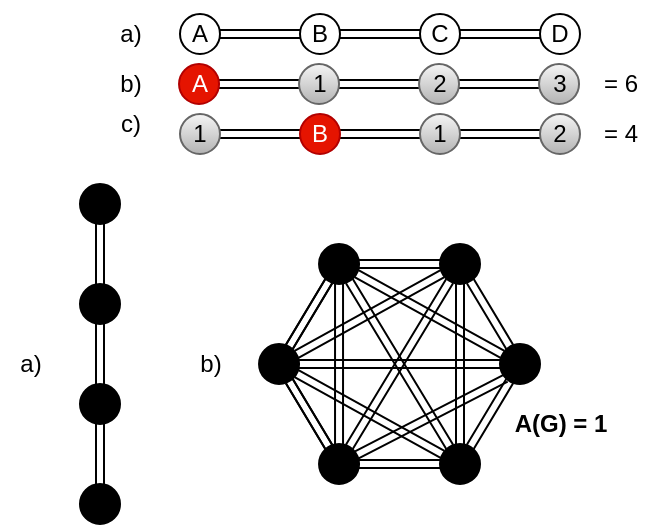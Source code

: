 <mxfile version="20.8.19" type="github">
  <diagram name="Page-1" id="TAeaiuhTWqlV9IPCzE4C">
    <mxGraphModel dx="480" dy="259" grid="1" gridSize="10" guides="1" tooltips="1" connect="1" arrows="1" fold="1" page="1" pageScale="1" pageWidth="850" pageHeight="1100" math="0" shadow="0">
      <root>
        <mxCell id="0" />
        <mxCell id="1" parent="0" />
        <mxCell id="UY2Xjmz5-VrgANn3XOtW-25" value="" style="shape=link;html=1;rounded=0;startArrow=none;" edge="1" parent="1" source="UY2Xjmz5-VrgANn3XOtW-31">
          <mxGeometry width="100" relative="1" as="geometry">
            <mxPoint x="330" y="204.76" as="sourcePoint" />
            <mxPoint x="520" y="204.76" as="targetPoint" />
          </mxGeometry>
        </mxCell>
        <mxCell id="UY2Xjmz5-VrgANn3XOtW-26" value="a)" style="text;html=1;align=center;verticalAlign=middle;resizable=0;points=[];autosize=1;strokeColor=none;fillColor=none;" vertex="1" parent="1">
          <mxGeometry x="280" y="190" width="30" height="30" as="geometry" />
        </mxCell>
        <mxCell id="UY2Xjmz5-VrgANn3XOtW-34" style="edgeStyle=orthogonalEdgeStyle;shape=link;rounded=0;orthogonalLoop=1;jettySize=auto;html=1;exitX=1;exitY=0.5;exitDx=0;exitDy=0;entryX=0;entryY=0.5;entryDx=0;entryDy=0;" edge="1" parent="1" source="UY2Xjmz5-VrgANn3XOtW-27" target="UY2Xjmz5-VrgANn3XOtW-28">
          <mxGeometry relative="1" as="geometry" />
        </mxCell>
        <mxCell id="UY2Xjmz5-VrgANn3XOtW-27" value="A" style="ellipse;whiteSpace=wrap;html=1;aspect=fixed;" vertex="1" parent="1">
          <mxGeometry x="320" y="195" width="20" height="20" as="geometry" />
        </mxCell>
        <mxCell id="UY2Xjmz5-VrgANn3XOtW-35" style="edgeStyle=orthogonalEdgeStyle;shape=link;rounded=0;orthogonalLoop=1;jettySize=auto;html=1;exitX=1;exitY=0.5;exitDx=0;exitDy=0;entryX=0;entryY=0.5;entryDx=0;entryDy=0;" edge="1" parent="1" source="UY2Xjmz5-VrgANn3XOtW-28" target="UY2Xjmz5-VrgANn3XOtW-30">
          <mxGeometry relative="1" as="geometry" />
        </mxCell>
        <mxCell id="UY2Xjmz5-VrgANn3XOtW-28" value="B" style="ellipse;whiteSpace=wrap;html=1;aspect=fixed;" vertex="1" parent="1">
          <mxGeometry x="380" y="195" width="20" height="20" as="geometry" />
        </mxCell>
        <mxCell id="UY2Xjmz5-VrgANn3XOtW-36" style="edgeStyle=orthogonalEdgeStyle;shape=link;rounded=0;orthogonalLoop=1;jettySize=auto;html=1;exitX=1;exitY=0.5;exitDx=0;exitDy=0;entryX=0;entryY=0.5;entryDx=0;entryDy=0;" edge="1" parent="1" source="UY2Xjmz5-VrgANn3XOtW-30" target="UY2Xjmz5-VrgANn3XOtW-31">
          <mxGeometry relative="1" as="geometry" />
        </mxCell>
        <mxCell id="UY2Xjmz5-VrgANn3XOtW-30" value="C" style="ellipse;whiteSpace=wrap;html=1;aspect=fixed;" vertex="1" parent="1">
          <mxGeometry x="440" y="195" width="20" height="20" as="geometry" />
        </mxCell>
        <mxCell id="UY2Xjmz5-VrgANn3XOtW-31" value="D" style="ellipse;whiteSpace=wrap;html=1;aspect=fixed;" vertex="1" parent="1">
          <mxGeometry x="500" y="195" width="20" height="20" as="geometry" />
        </mxCell>
        <mxCell id="UY2Xjmz5-VrgANn3XOtW-37" value="" style="shape=link;html=1;rounded=0;startArrow=none;" edge="1" parent="1" source="UY2Xjmz5-VrgANn3XOtW-45">
          <mxGeometry width="100" relative="1" as="geometry">
            <mxPoint x="329.52" y="229.76" as="sourcePoint" />
            <mxPoint x="519.52" y="229.76" as="targetPoint" />
          </mxGeometry>
        </mxCell>
        <mxCell id="UY2Xjmz5-VrgANn3XOtW-38" value="b)" style="text;html=1;align=center;verticalAlign=middle;resizable=0;points=[];autosize=1;strokeColor=none;fillColor=none;" vertex="1" parent="1">
          <mxGeometry x="279.52" y="215" width="30" height="30" as="geometry" />
        </mxCell>
        <mxCell id="UY2Xjmz5-VrgANn3XOtW-39" style="edgeStyle=orthogonalEdgeStyle;shape=link;rounded=0;orthogonalLoop=1;jettySize=auto;html=1;exitX=1;exitY=0.5;exitDx=0;exitDy=0;entryX=0;entryY=0.5;entryDx=0;entryDy=0;" edge="1" parent="1" source="UY2Xjmz5-VrgANn3XOtW-40" target="UY2Xjmz5-VrgANn3XOtW-42">
          <mxGeometry relative="1" as="geometry" />
        </mxCell>
        <mxCell id="UY2Xjmz5-VrgANn3XOtW-40" value="A" style="ellipse;whiteSpace=wrap;html=1;aspect=fixed;fillColor=#e51400;fontColor=#ffffff;strokeColor=#B20000;" vertex="1" parent="1">
          <mxGeometry x="319.52" y="220" width="20" height="20" as="geometry" />
        </mxCell>
        <mxCell id="UY2Xjmz5-VrgANn3XOtW-41" style="edgeStyle=orthogonalEdgeStyle;shape=link;rounded=0;orthogonalLoop=1;jettySize=auto;html=1;exitX=1;exitY=0.5;exitDx=0;exitDy=0;entryX=0;entryY=0.5;entryDx=0;entryDy=0;" edge="1" parent="1" source="UY2Xjmz5-VrgANn3XOtW-42" target="UY2Xjmz5-VrgANn3XOtW-44">
          <mxGeometry relative="1" as="geometry" />
        </mxCell>
        <mxCell id="UY2Xjmz5-VrgANn3XOtW-42" value="1" style="ellipse;whiteSpace=wrap;html=1;aspect=fixed;fillColor=#f5f5f5;gradientColor=#b3b3b3;strokeColor=#666666;" vertex="1" parent="1">
          <mxGeometry x="379.52" y="220" width="20" height="20" as="geometry" />
        </mxCell>
        <mxCell id="UY2Xjmz5-VrgANn3XOtW-43" style="edgeStyle=orthogonalEdgeStyle;shape=link;rounded=0;orthogonalLoop=1;jettySize=auto;html=1;exitX=1;exitY=0.5;exitDx=0;exitDy=0;entryX=0;entryY=0.5;entryDx=0;entryDy=0;" edge="1" parent="1" source="UY2Xjmz5-VrgANn3XOtW-44" target="UY2Xjmz5-VrgANn3XOtW-45">
          <mxGeometry relative="1" as="geometry" />
        </mxCell>
        <mxCell id="UY2Xjmz5-VrgANn3XOtW-44" value="2" style="ellipse;whiteSpace=wrap;html=1;aspect=fixed;fillColor=#f5f5f5;gradientColor=#b3b3b3;strokeColor=#666666;" vertex="1" parent="1">
          <mxGeometry x="439.52" y="220" width="20" height="20" as="geometry" />
        </mxCell>
        <mxCell id="UY2Xjmz5-VrgANn3XOtW-45" value="3" style="ellipse;whiteSpace=wrap;html=1;aspect=fixed;fillColor=#f5f5f5;gradientColor=#b3b3b3;strokeColor=#666666;" vertex="1" parent="1">
          <mxGeometry x="499.52" y="220" width="20" height="20" as="geometry" />
        </mxCell>
        <mxCell id="UY2Xjmz5-VrgANn3XOtW-46" value="= 6" style="text;html=1;align=center;verticalAlign=middle;resizable=0;points=[];autosize=1;strokeColor=none;fillColor=none;" vertex="1" parent="1">
          <mxGeometry x="519.52" y="215" width="40" height="30" as="geometry" />
        </mxCell>
        <mxCell id="UY2Xjmz5-VrgANn3XOtW-49" value="" style="shape=link;html=1;rounded=0;startArrow=none;" edge="1" parent="1" source="UY2Xjmz5-VrgANn3XOtW-56">
          <mxGeometry width="100" relative="1" as="geometry">
            <mxPoint x="330" y="254.76" as="sourcePoint" />
            <mxPoint x="520" y="254.76" as="targetPoint" />
          </mxGeometry>
        </mxCell>
        <mxCell id="UY2Xjmz5-VrgANn3XOtW-50" style="edgeStyle=orthogonalEdgeStyle;shape=link;rounded=0;orthogonalLoop=1;jettySize=auto;html=1;exitX=1;exitY=0.5;exitDx=0;exitDy=0;entryX=0;entryY=0.5;entryDx=0;entryDy=0;" edge="1" parent="1" source="UY2Xjmz5-VrgANn3XOtW-51" target="UY2Xjmz5-VrgANn3XOtW-53">
          <mxGeometry relative="1" as="geometry" />
        </mxCell>
        <mxCell id="UY2Xjmz5-VrgANn3XOtW-51" value="1" style="ellipse;whiteSpace=wrap;html=1;aspect=fixed;fillColor=#f5f5f5;strokeColor=#666666;gradientColor=#b3b3b3;" vertex="1" parent="1">
          <mxGeometry x="320" y="245" width="20" height="20" as="geometry" />
        </mxCell>
        <mxCell id="UY2Xjmz5-VrgANn3XOtW-52" style="edgeStyle=orthogonalEdgeStyle;shape=link;rounded=0;orthogonalLoop=1;jettySize=auto;html=1;exitX=1;exitY=0.5;exitDx=0;exitDy=0;entryX=0;entryY=0.5;entryDx=0;entryDy=0;" edge="1" parent="1" source="UY2Xjmz5-VrgANn3XOtW-53" target="UY2Xjmz5-VrgANn3XOtW-55">
          <mxGeometry relative="1" as="geometry" />
        </mxCell>
        <mxCell id="UY2Xjmz5-VrgANn3XOtW-53" value="B" style="ellipse;whiteSpace=wrap;html=1;aspect=fixed;fillColor=#e51400;strokeColor=#B20000;fontColor=#ffffff;" vertex="1" parent="1">
          <mxGeometry x="380" y="245" width="20" height="20" as="geometry" />
        </mxCell>
        <mxCell id="UY2Xjmz5-VrgANn3XOtW-54" style="edgeStyle=orthogonalEdgeStyle;shape=link;rounded=0;orthogonalLoop=1;jettySize=auto;html=1;exitX=1;exitY=0.5;exitDx=0;exitDy=0;entryX=0;entryY=0.5;entryDx=0;entryDy=0;" edge="1" parent="1" source="UY2Xjmz5-VrgANn3XOtW-55" target="UY2Xjmz5-VrgANn3XOtW-56">
          <mxGeometry relative="1" as="geometry" />
        </mxCell>
        <mxCell id="UY2Xjmz5-VrgANn3XOtW-55" value="1" style="ellipse;whiteSpace=wrap;html=1;aspect=fixed;fillColor=#f5f5f5;gradientColor=#b3b3b3;strokeColor=#666666;" vertex="1" parent="1">
          <mxGeometry x="440" y="245" width="20" height="20" as="geometry" />
        </mxCell>
        <mxCell id="UY2Xjmz5-VrgANn3XOtW-56" value="2" style="ellipse;whiteSpace=wrap;html=1;aspect=fixed;fillColor=#f5f5f5;gradientColor=#b3b3b3;strokeColor=#666666;" vertex="1" parent="1">
          <mxGeometry x="500" y="245" width="20" height="20" as="geometry" />
        </mxCell>
        <mxCell id="UY2Xjmz5-VrgANn3XOtW-57" value="= 4" style="text;html=1;align=center;verticalAlign=middle;resizable=0;points=[];autosize=1;strokeColor=none;fillColor=none;" vertex="1" parent="1">
          <mxGeometry x="520" y="240" width="40" height="30" as="geometry" />
        </mxCell>
        <mxCell id="UY2Xjmz5-VrgANn3XOtW-58" value="c)" style="text;html=1;align=center;verticalAlign=middle;resizable=0;points=[];autosize=1;strokeColor=none;fillColor=none;" vertex="1" parent="1">
          <mxGeometry x="280" y="235" width="30" height="30" as="geometry" />
        </mxCell>
        <mxCell id="UY2Xjmz5-VrgANn3XOtW-73" style="edgeStyle=orthogonalEdgeStyle;shape=link;rounded=0;orthogonalLoop=1;jettySize=auto;html=1;exitX=0.5;exitY=1;exitDx=0;exitDy=0;entryX=0.5;entryY=0;entryDx=0;entryDy=0;fillColor=#e1d5e7;strokeColor=default;labelBackgroundColor=#121212;" edge="1" parent="1" source="UY2Xjmz5-VrgANn3XOtW-66" target="UY2Xjmz5-VrgANn3XOtW-68">
          <mxGeometry relative="1" as="geometry" />
        </mxCell>
        <mxCell id="UY2Xjmz5-VrgANn3XOtW-66" value="A" style="ellipse;whiteSpace=wrap;html=1;aspect=fixed;fillColor=#000000;strokeColor=default;labelBackgroundColor=#000000;" vertex="1" parent="1">
          <mxGeometry x="270" y="280" width="20" height="20" as="geometry" />
        </mxCell>
        <mxCell id="UY2Xjmz5-VrgANn3XOtW-74" style="edgeStyle=orthogonalEdgeStyle;shape=link;rounded=0;orthogonalLoop=1;jettySize=auto;html=1;exitX=0.5;exitY=1;exitDx=0;exitDy=0;entryX=0.5;entryY=0;entryDx=0;entryDy=0;fillColor=#e1d5e7;strokeColor=default;labelBackgroundColor=#121212;" edge="1" parent="1" source="UY2Xjmz5-VrgANn3XOtW-68" target="UY2Xjmz5-VrgANn3XOtW-70">
          <mxGeometry relative="1" as="geometry" />
        </mxCell>
        <mxCell id="UY2Xjmz5-VrgANn3XOtW-68" value="B" style="ellipse;whiteSpace=wrap;html=1;aspect=fixed;fillColor=#000000;strokeColor=default;labelBackgroundColor=#000000;" vertex="1" parent="1">
          <mxGeometry x="270" y="330" width="20" height="20" as="geometry" />
        </mxCell>
        <mxCell id="UY2Xjmz5-VrgANn3XOtW-72" style="edgeStyle=orthogonalEdgeStyle;shape=link;rounded=0;orthogonalLoop=1;jettySize=auto;html=1;exitX=0.5;exitY=1;exitDx=0;exitDy=0;entryX=0.5;entryY=0;entryDx=0;entryDy=0;fillColor=#e1d5e7;strokeColor=default;labelBackgroundColor=#121212;" edge="1" parent="1" source="UY2Xjmz5-VrgANn3XOtW-70" target="UY2Xjmz5-VrgANn3XOtW-71">
          <mxGeometry relative="1" as="geometry" />
        </mxCell>
        <mxCell id="UY2Xjmz5-VrgANn3XOtW-70" value="C" style="ellipse;whiteSpace=wrap;html=1;aspect=fixed;fillColor=#000000;strokeColor=default;labelBackgroundColor=#000000;" vertex="1" parent="1">
          <mxGeometry x="270" y="380" width="20" height="20" as="geometry" />
        </mxCell>
        <mxCell id="UY2Xjmz5-VrgANn3XOtW-71" value="D" style="ellipse;whiteSpace=wrap;html=1;aspect=fixed;fillColor=#000000;strokeColor=default;labelBackgroundColor=#000000;" vertex="1" parent="1">
          <mxGeometry x="270" y="430" width="20" height="20" as="geometry" />
        </mxCell>
        <mxCell id="UY2Xjmz5-VrgANn3XOtW-106" style="edgeStyle=orthogonalEdgeStyle;shape=link;rounded=0;orthogonalLoop=1;jettySize=auto;html=1;exitX=0.5;exitY=1;exitDx=0;exitDy=0;labelBackgroundColor=#121212;strokeColor=default;" edge="1" parent="1" source="UY2Xjmz5-VrgANn3XOtW-76" target="UY2Xjmz5-VrgANn3XOtW-78">
          <mxGeometry relative="1" as="geometry" />
        </mxCell>
        <mxCell id="UY2Xjmz5-VrgANn3XOtW-76" value="" style="ellipse;whiteSpace=wrap;html=1;aspect=fixed;fillColor=#000000;strokeColor=default;labelBackgroundColor=#000000;" vertex="1" parent="1">
          <mxGeometry x="389.52" y="310" width="20" height="20" as="geometry" />
        </mxCell>
        <mxCell id="UY2Xjmz5-VrgANn3XOtW-78" value="" style="ellipse;whiteSpace=wrap;html=1;aspect=fixed;fillColor=#000000;strokeColor=default;labelBackgroundColor=#000000;" vertex="1" parent="1">
          <mxGeometry x="389.52" y="410" width="20" height="20" as="geometry" />
        </mxCell>
        <mxCell id="UY2Xjmz5-VrgANn3XOtW-79" value="" style="ellipse;whiteSpace=wrap;html=1;aspect=fixed;fillColor=#000000;strokeColor=default;labelBackgroundColor=#000000;" vertex="1" parent="1">
          <mxGeometry x="450" y="410" width="20" height="20" as="geometry" />
        </mxCell>
        <mxCell id="UY2Xjmz5-VrgANn3XOtW-80" value="" style="ellipse;whiteSpace=wrap;html=1;aspect=fixed;fillColor=#000000;strokeColor=default;labelBackgroundColor=#000000;" vertex="1" parent="1">
          <mxGeometry x="450" y="310" width="20" height="20" as="geometry" />
        </mxCell>
        <mxCell id="UY2Xjmz5-VrgANn3XOtW-82" value="" style="endArrow=none;html=1;rounded=0;labelBackgroundColor=#121212;strokeColor=default;shape=link;entryX=0;entryY=1;entryDx=0;entryDy=0;" edge="1" parent="1" source="UY2Xjmz5-VrgANn3XOtW-78" target="UY2Xjmz5-VrgANn3XOtW-100">
          <mxGeometry width="50" height="50" relative="1" as="geometry">
            <mxPoint x="330" y="410" as="sourcePoint" />
            <mxPoint x="380" y="360" as="targetPoint" />
          </mxGeometry>
        </mxCell>
        <mxCell id="UY2Xjmz5-VrgANn3XOtW-83" value="" style="endArrow=none;html=1;rounded=0;labelBackgroundColor=#121212;strokeColor=default;shape=link;" edge="1" parent="1" source="UY2Xjmz5-VrgANn3XOtW-75" target="UY2Xjmz5-VrgANn3XOtW-78">
          <mxGeometry width="50" height="50" relative="1" as="geometry">
            <mxPoint x="390" y="360" as="sourcePoint" />
            <mxPoint x="440" y="310" as="targetPoint" />
          </mxGeometry>
        </mxCell>
        <mxCell id="UY2Xjmz5-VrgANn3XOtW-84" value="" style="endArrow=none;html=1;rounded=0;labelBackgroundColor=#121212;strokeColor=default;shape=link;" edge="1" parent="1" source="UY2Xjmz5-VrgANn3XOtW-75" target="UY2Xjmz5-VrgANn3XOtW-79">
          <mxGeometry width="50" height="50" relative="1" as="geometry">
            <mxPoint x="409.52" y="340" as="sourcePoint" />
            <mxPoint x="459.52" y="290" as="targetPoint" />
          </mxGeometry>
        </mxCell>
        <mxCell id="UY2Xjmz5-VrgANn3XOtW-85" value="" style="endArrow=none;html=1;rounded=0;labelBackgroundColor=#121212;strokeColor=default;shape=link;" edge="1" parent="1" source="UY2Xjmz5-VrgANn3XOtW-78" target="UY2Xjmz5-VrgANn3XOtW-79">
          <mxGeometry width="50" height="50" relative="1" as="geometry">
            <mxPoint x="440" y="370" as="sourcePoint" />
            <mxPoint x="490" y="320" as="targetPoint" />
          </mxGeometry>
        </mxCell>
        <mxCell id="UY2Xjmz5-VrgANn3XOtW-86" value="" style="endArrow=none;html=1;rounded=0;labelBackgroundColor=#121212;strokeColor=default;shape=link;" edge="1" parent="1" source="UY2Xjmz5-VrgANn3XOtW-79" target="UY2Xjmz5-VrgANn3XOtW-100">
          <mxGeometry width="50" height="50" relative="1" as="geometry">
            <mxPoint x="450" y="380" as="sourcePoint" />
            <mxPoint x="370" y="360" as="targetPoint" />
          </mxGeometry>
        </mxCell>
        <mxCell id="UY2Xjmz5-VrgANn3XOtW-87" value="" style="endArrow=none;html=1;rounded=0;labelBackgroundColor=#121212;strokeColor=default;shape=link;" edge="1" parent="1" source="UY2Xjmz5-VrgANn3XOtW-80" target="UY2Xjmz5-VrgANn3XOtW-100">
          <mxGeometry width="50" height="50" relative="1" as="geometry">
            <mxPoint x="460" y="390" as="sourcePoint" />
            <mxPoint x="380" y="360" as="targetPoint" />
          </mxGeometry>
        </mxCell>
        <mxCell id="UY2Xjmz5-VrgANn3XOtW-88" value="" style="endArrow=none;html=1;rounded=0;labelBackgroundColor=#121212;strokeColor=default;shape=link;" edge="1" parent="1" source="UY2Xjmz5-VrgANn3XOtW-76" target="UY2Xjmz5-VrgANn3XOtW-75">
          <mxGeometry width="50" height="50" relative="1" as="geometry">
            <mxPoint x="470" y="400" as="sourcePoint" />
            <mxPoint x="520" y="350" as="targetPoint" />
          </mxGeometry>
        </mxCell>
        <mxCell id="UY2Xjmz5-VrgANn3XOtW-89" value="" style="endArrow=none;html=1;rounded=0;labelBackgroundColor=#121212;strokeColor=default;shape=link;" edge="1" parent="1" source="UY2Xjmz5-VrgANn3XOtW-76" target="UY2Xjmz5-VrgANn3XOtW-80">
          <mxGeometry width="50" height="50" relative="1" as="geometry">
            <mxPoint x="480" y="410" as="sourcePoint" />
            <mxPoint x="530" y="360" as="targetPoint" />
          </mxGeometry>
        </mxCell>
        <mxCell id="UY2Xjmz5-VrgANn3XOtW-90" value="" style="endArrow=none;html=1;rounded=0;labelBackgroundColor=#121212;strokeColor=default;shape=link;" edge="1" parent="1" source="UY2Xjmz5-VrgANn3XOtW-80" target="UY2Xjmz5-VrgANn3XOtW-78">
          <mxGeometry width="50" height="50" relative="1" as="geometry">
            <mxPoint x="490" y="420" as="sourcePoint" />
            <mxPoint x="540" y="370" as="targetPoint" />
          </mxGeometry>
        </mxCell>
        <mxCell id="UY2Xjmz5-VrgANn3XOtW-92" value="" style="endArrow=none;html=1;rounded=0;labelBackgroundColor=#121212;strokeColor=default;shape=link;" edge="1" parent="1" source="UY2Xjmz5-VrgANn3XOtW-80" target="UY2Xjmz5-VrgANn3XOtW-75">
          <mxGeometry width="50" height="50" relative="1" as="geometry">
            <mxPoint x="510" y="440" as="sourcePoint" />
            <mxPoint x="560" y="390" as="targetPoint" />
          </mxGeometry>
        </mxCell>
        <mxCell id="UY2Xjmz5-VrgANn3XOtW-93" value="" style="endArrow=none;html=1;rounded=0;labelBackgroundColor=#121212;strokeColor=default;shape=link;" edge="1" parent="1" source="UY2Xjmz5-VrgANn3XOtW-76" target="UY2Xjmz5-VrgANn3XOtW-79">
          <mxGeometry width="50" height="50" relative="1" as="geometry">
            <mxPoint x="520" y="450" as="sourcePoint" />
            <mxPoint x="570" y="400" as="targetPoint" />
          </mxGeometry>
        </mxCell>
        <mxCell id="UY2Xjmz5-VrgANn3XOtW-94" value="" style="endArrow=none;html=1;rounded=0;labelBackgroundColor=#121212;strokeColor=default;shape=link;startArrow=none;" edge="1" parent="1" source="UY2Xjmz5-VrgANn3XOtW-75" target="UY2Xjmz5-VrgANn3XOtW-76">
          <mxGeometry width="50" height="50" relative="1" as="geometry">
            <mxPoint x="390" y="340" as="sourcePoint" />
            <mxPoint x="440" y="290" as="targetPoint" />
          </mxGeometry>
        </mxCell>
        <mxCell id="UY2Xjmz5-VrgANn3XOtW-96" value="" style="endArrow=none;html=1;rounded=0;labelBackgroundColor=#121212;strokeColor=default;shape=link;" edge="1" parent="1" source="UY2Xjmz5-VrgANn3XOtW-79" target="UY2Xjmz5-VrgANn3XOtW-80">
          <mxGeometry width="50" height="50" relative="1" as="geometry">
            <mxPoint x="400" y="350" as="sourcePoint" />
            <mxPoint x="450" y="300" as="targetPoint" />
          </mxGeometry>
        </mxCell>
        <mxCell id="UY2Xjmz5-VrgANn3XOtW-101" value="" style="endArrow=none;html=1;rounded=0;labelBackgroundColor=#121212;strokeColor=default;shape=link;" edge="1" parent="1" source="UY2Xjmz5-VrgANn3XOtW-76" target="UY2Xjmz5-VrgANn3XOtW-100">
          <mxGeometry width="50" height="50" relative="1" as="geometry">
            <mxPoint x="339" y="328" as="sourcePoint" />
            <mxPoint x="380" y="360" as="targetPoint" />
          </mxGeometry>
        </mxCell>
        <mxCell id="UY2Xjmz5-VrgANn3XOtW-100" value="" style="ellipse;whiteSpace=wrap;html=1;aspect=fixed;fillColor=#000000;strokeColor=default;labelBackgroundColor=#000000;" vertex="1" parent="1">
          <mxGeometry x="480" y="360" width="20" height="20" as="geometry" />
        </mxCell>
        <mxCell id="UY2Xjmz5-VrgANn3XOtW-105" value="" style="endArrow=none;html=1;rounded=0;labelBackgroundColor=#121212;strokeColor=default;shape=link;" edge="1" parent="1" source="UY2Xjmz5-VrgANn3XOtW-78" target="UY2Xjmz5-VrgANn3XOtW-75">
          <mxGeometry width="50" height="50" relative="1" as="geometry">
            <mxPoint x="394" y="412" as="sourcePoint" />
            <mxPoint x="346" y="338" as="targetPoint" />
          </mxGeometry>
        </mxCell>
        <mxCell id="UY2Xjmz5-VrgANn3XOtW-107" style="edgeStyle=orthogonalEdgeStyle;shape=link;rounded=0;orthogonalLoop=1;jettySize=auto;html=1;exitX=1;exitY=0.5;exitDx=0;exitDy=0;labelBackgroundColor=#121212;strokeColor=default;" edge="1" parent="1" source="UY2Xjmz5-VrgANn3XOtW-75" target="UY2Xjmz5-VrgANn3XOtW-100">
          <mxGeometry relative="1" as="geometry" />
        </mxCell>
        <mxCell id="UY2Xjmz5-VrgANn3XOtW-75" value="" style="ellipse;whiteSpace=wrap;html=1;aspect=fixed;fillColor=#000000;strokeColor=default;labelBackgroundColor=#000000;" vertex="1" parent="1">
          <mxGeometry x="359.52" y="360" width="20" height="20" as="geometry" />
        </mxCell>
        <mxCell id="UY2Xjmz5-VrgANn3XOtW-108" value="b)" style="text;html=1;align=center;verticalAlign=middle;resizable=0;points=[];autosize=1;strokeColor=none;fillColor=none;" vertex="1" parent="1">
          <mxGeometry x="320" y="355" width="30" height="30" as="geometry" />
        </mxCell>
        <mxCell id="UY2Xjmz5-VrgANn3XOtW-109" value="a)" style="text;html=1;align=center;verticalAlign=middle;resizable=0;points=[];autosize=1;strokeColor=none;fillColor=none;" vertex="1" parent="1">
          <mxGeometry x="230" y="355" width="30" height="30" as="geometry" />
        </mxCell>
        <mxCell id="UY2Xjmz5-VrgANn3XOtW-110" value="A(G) = 1" style="text;html=1;align=center;verticalAlign=middle;resizable=0;points=[];autosize=1;strokeColor=none;fillColor=none;fontStyle=1" vertex="1" parent="1">
          <mxGeometry x="474.52" y="385" width="70" height="30" as="geometry" />
        </mxCell>
      </root>
    </mxGraphModel>
  </diagram>
</mxfile>
